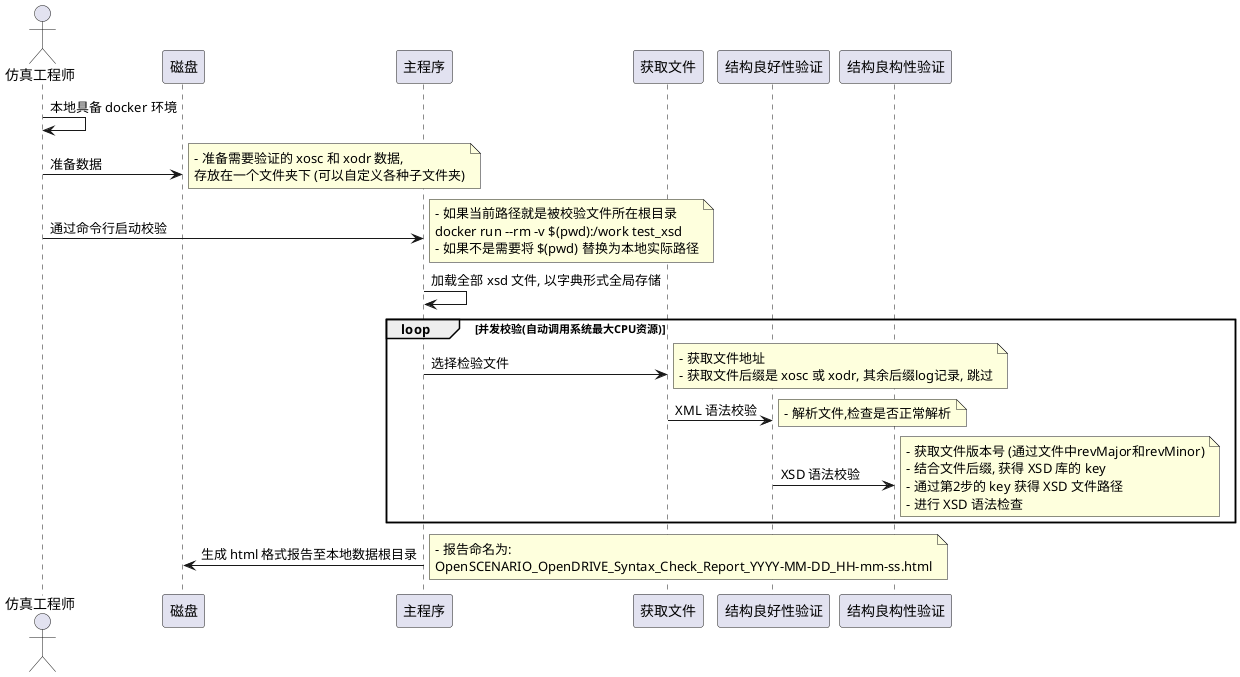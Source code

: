 @startuml test_xsd
actor 仿真工程师
仿真工程师 -> 仿真工程师 : 本地具备 docker 环境
仿真工程师 -> 磁盘 : 准备数据
note right
- 准备需要验证的 xosc 和 xodr 数据,
存放在一个文件夹下 (可以自定义各种子文件夹)
end note
仿真工程师 -> 主程序 : 通过命令行启动校验
note right
- 如果当前路径就是被校验文件所在根目录
docker run --rm -v $(pwd):/work test_xsd
- 如果不是需要将 $(pwd) 替换为本地实际路径
end note
主程序 -> 主程序 : 加载全部 xsd 文件, 以字典形式全局存储
loop 并发校验(自动调用系统最大CPU资源)
主程序 -> 获取文件 : 选择检验文件
note right
- 获取文件地址
- 获取文件后缀是 xosc 或 xodr, 其余后缀log记录, 跳过
end note
获取文件 -> 结构良好性验证 : XML 语法校验
note right
- 解析文件,检查是否正常解析
end note
结构良好性验证 -> 结构良构性验证 : XSD 语法校验
note right
- 获取文件版本号 (通过文件中revMajor和revMinor)
- 结合文件后缀, 获得 XSD 库的 key
- 通过第2步的 key 获得 XSD 文件路径
- 进行 XSD 语法检查
end note
end

主程序 -> 磁盘 : 生成 html 格式报告至本地数据根目录
note right
- 报告命名为:
OpenSCENARIO_OpenDRIVE_Syntax_Check_Report_YYYY-MM-DD_HH-mm-ss.html
end note
@enduml
